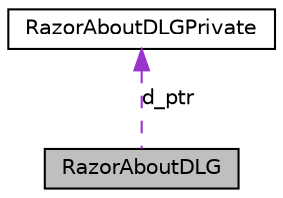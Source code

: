 digraph G
{
  edge [fontname="Helvetica",fontsize="10",labelfontname="Helvetica",labelfontsize="10"];
  node [fontname="Helvetica",fontsize="10",shape=record];
  Node1 [label="RazorAboutDLG",height=0.2,width=0.4,color="black", fillcolor="grey75", style="filled" fontcolor="black"];
  Node2 -> Node1 [dir=back,color="darkorchid3",fontsize="10",style="dashed",label="d_ptr",fontname="Helvetica"];
  Node2 [label="RazorAboutDLGPrivate",height=0.2,width=0.4,color="black", fillcolor="white", style="filled",URL="$classRazorAboutDLGPrivate.html",tooltip="prepares the data to show and fills the form, then shows."];
}
